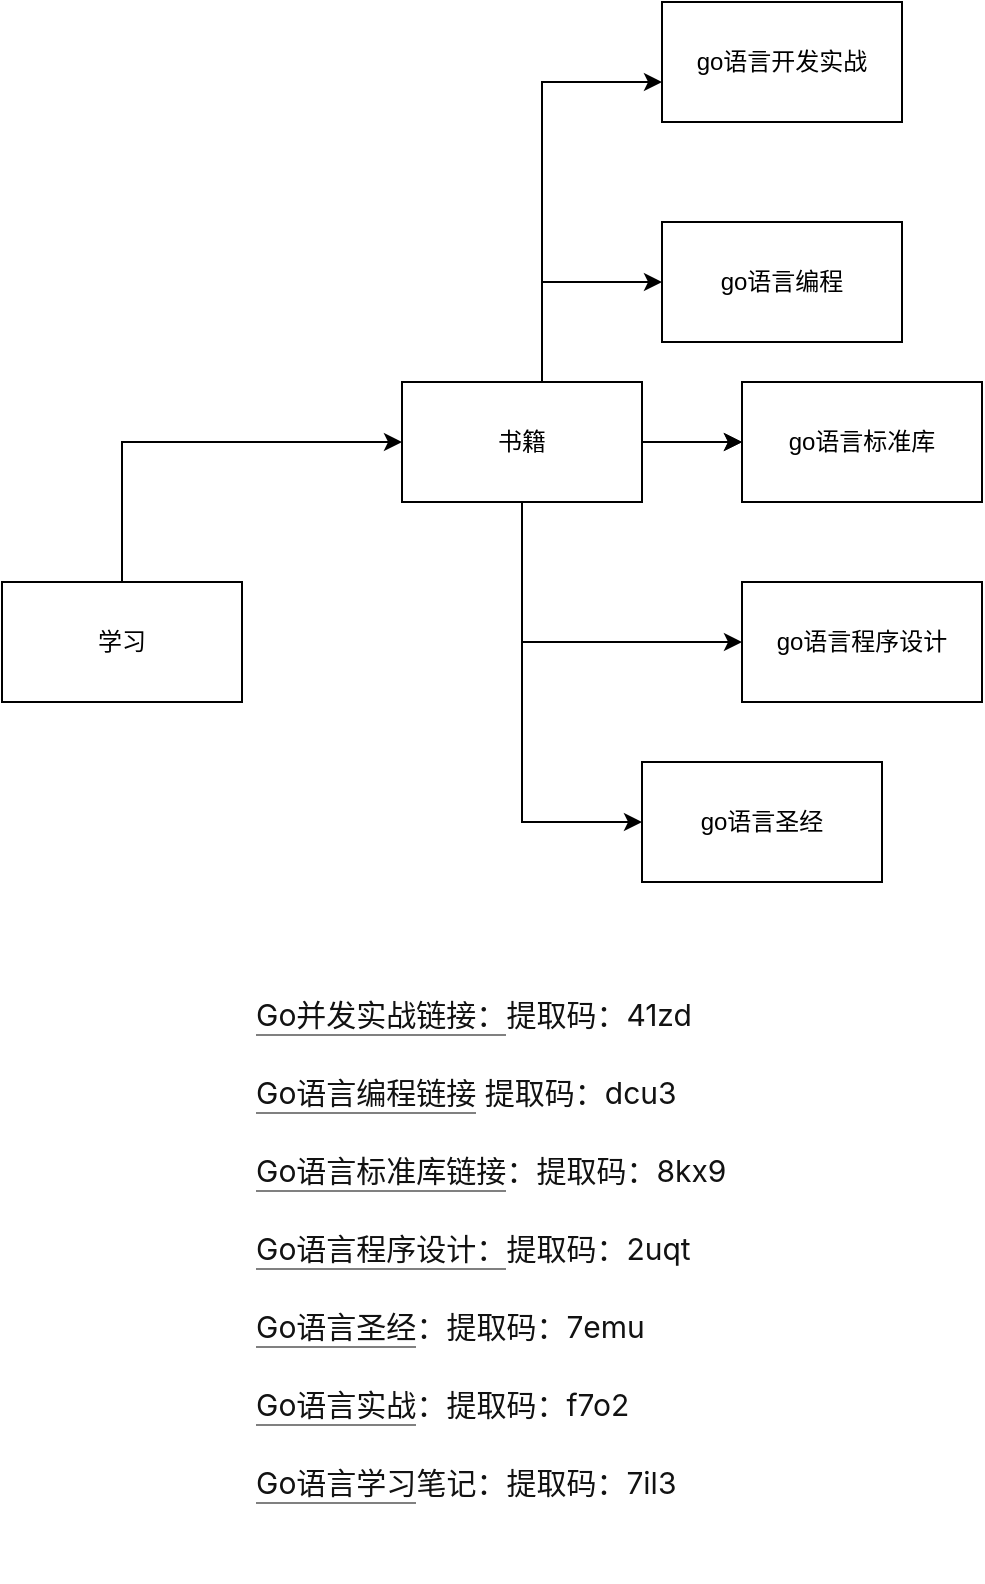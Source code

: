 <mxfile version="21.0.6" type="github">
  <diagram name="第 1 页" id="AM08NWJNplkB4oypfO1E">
    <mxGraphModel dx="1366" dy="1973" grid="1" gridSize="10" guides="1" tooltips="1" connect="1" arrows="1" fold="1" page="1" pageScale="1" pageWidth="827" pageHeight="1169" math="0" shadow="0">
      <root>
        <mxCell id="0" />
        <mxCell id="1" parent="0" />
        <mxCell id="lebmXXuDAcAGATDxGBFP-3" value="" style="edgeStyle=orthogonalEdgeStyle;rounded=0;orthogonalLoop=1;jettySize=auto;html=1;" edge="1" parent="1" source="lebmXXuDAcAGATDxGBFP-1" target="lebmXXuDAcAGATDxGBFP-2">
          <mxGeometry relative="1" as="geometry">
            <Array as="points">
              <mxPoint x="180" y="100" />
            </Array>
          </mxGeometry>
        </mxCell>
        <mxCell id="lebmXXuDAcAGATDxGBFP-1" value="学习" style="rounded=0;whiteSpace=wrap;html=1;" vertex="1" parent="1">
          <mxGeometry x="120" y="170" width="120" height="60" as="geometry" />
        </mxCell>
        <mxCell id="lebmXXuDAcAGATDxGBFP-7" value="" style="edgeStyle=orthogonalEdgeStyle;rounded=0;orthogonalLoop=1;jettySize=auto;html=1;" edge="1" parent="1" source="lebmXXuDAcAGATDxGBFP-2" target="lebmXXuDAcAGATDxGBFP-4">
          <mxGeometry relative="1" as="geometry">
            <Array as="points">
              <mxPoint x="390" y="-80" />
            </Array>
          </mxGeometry>
        </mxCell>
        <mxCell id="lebmXXuDAcAGATDxGBFP-11" style="edgeStyle=orthogonalEdgeStyle;rounded=0;orthogonalLoop=1;jettySize=auto;html=1;entryX=0;entryY=0.5;entryDx=0;entryDy=0;" edge="1" parent="1" source="lebmXXuDAcAGATDxGBFP-2" target="lebmXXuDAcAGATDxGBFP-10">
          <mxGeometry relative="1" as="geometry">
            <Array as="points">
              <mxPoint x="390" y="20" />
            </Array>
          </mxGeometry>
        </mxCell>
        <mxCell id="lebmXXuDAcAGATDxGBFP-14" value="" style="edgeStyle=orthogonalEdgeStyle;rounded=0;orthogonalLoop=1;jettySize=auto;html=1;" edge="1" parent="1" source="lebmXXuDAcAGATDxGBFP-2" target="lebmXXuDAcAGATDxGBFP-13">
          <mxGeometry relative="1" as="geometry" />
        </mxCell>
        <mxCell id="lebmXXuDAcAGATDxGBFP-16" value="" style="edgeStyle=orthogonalEdgeStyle;rounded=0;orthogonalLoop=1;jettySize=auto;html=1;" edge="1" parent="1" source="lebmXXuDAcAGATDxGBFP-2" target="lebmXXuDAcAGATDxGBFP-13">
          <mxGeometry relative="1" as="geometry" />
        </mxCell>
        <mxCell id="lebmXXuDAcAGATDxGBFP-18" value="" style="edgeStyle=orthogonalEdgeStyle;rounded=0;orthogonalLoop=1;jettySize=auto;html=1;" edge="1" parent="1" source="lebmXXuDAcAGATDxGBFP-2" target="lebmXXuDAcAGATDxGBFP-17">
          <mxGeometry relative="1" as="geometry">
            <Array as="points">
              <mxPoint x="380" y="200" />
            </Array>
          </mxGeometry>
        </mxCell>
        <mxCell id="lebmXXuDAcAGATDxGBFP-20" style="edgeStyle=orthogonalEdgeStyle;rounded=0;orthogonalLoop=1;jettySize=auto;html=1;entryX=0;entryY=0.5;entryDx=0;entryDy=0;" edge="1" parent="1" source="lebmXXuDAcAGATDxGBFP-2" target="lebmXXuDAcAGATDxGBFP-19">
          <mxGeometry relative="1" as="geometry" />
        </mxCell>
        <mxCell id="lebmXXuDAcAGATDxGBFP-2" value="书籍" style="rounded=0;whiteSpace=wrap;html=1;" vertex="1" parent="1">
          <mxGeometry x="320" y="70" width="120" height="60" as="geometry" />
        </mxCell>
        <mxCell id="lebmXXuDAcAGATDxGBFP-4" value="go语言开发实战" style="rounded=0;whiteSpace=wrap;html=1;" vertex="1" parent="1">
          <mxGeometry x="450" y="-120" width="120" height="60" as="geometry" />
        </mxCell>
        <mxCell id="lebmXXuDAcAGATDxGBFP-6" value="&lt;p style=&quot;margin: 1.4em 0px; color: rgb(18, 18, 18); font-family: -apple-system, BlinkMacSystemFont, &amp;quot;Helvetica Neue&amp;quot;, &amp;quot;PingFang SC&amp;quot;, &amp;quot;Microsoft YaHei&amp;quot;, &amp;quot;Source Han Sans SC&amp;quot;, &amp;quot;Noto Sans CJK SC&amp;quot;, &amp;quot;WenQuanYi Micro Hei&amp;quot;, sans-serif; font-size: 15px; font-style: normal; font-variant-ligatures: normal; font-variant-caps: normal; font-weight: 400; letter-spacing: normal; orphans: 2; text-align: start; text-indent: 0px; text-transform: none; widows: 2; word-spacing: 0px; -webkit-text-stroke-width: 0px; background-color: rgb(255, 255, 255); text-decoration-thickness: initial; text-decoration-style: initial; text-decoration-color: initial;&quot; data-pid=&quot;pu1XMuix&quot;&gt;&lt;a style=&quot;color: inherit; text-decoration: none; border-bottom: 1px solid rgb(128, 128, 128); cursor: pointer;&quot; data-za-detail-view-id=&quot;1043&quot; rel=&quot;nofollow noreferrer&quot; target=&quot;_blank&quot; class=&quot;wrap external&quot; href=&quot;https://link.zhihu.com/?target=https%3A//pan.baidu.com/s/1sE6RQ5We5ciLtkkWAaSyyQ&quot;&gt;Go并发实战链接：&lt;/a&gt;提取码：41zd&lt;/p&gt;&lt;p style=&quot;margin: 1.4em 0px; color: rgb(18, 18, 18); font-family: -apple-system, BlinkMacSystemFont, &amp;quot;Helvetica Neue&amp;quot;, &amp;quot;PingFang SC&amp;quot;, &amp;quot;Microsoft YaHei&amp;quot;, &amp;quot;Source Han Sans SC&amp;quot;, &amp;quot;Noto Sans CJK SC&amp;quot;, &amp;quot;WenQuanYi Micro Hei&amp;quot;, sans-serif; font-size: 15px; font-style: normal; font-variant-ligatures: normal; font-variant-caps: normal; font-weight: 400; letter-spacing: normal; orphans: 2; text-align: start; text-indent: 0px; text-transform: none; widows: 2; word-spacing: 0px; -webkit-text-stroke-width: 0px; background-color: rgb(255, 255, 255); text-decoration-thickness: initial; text-decoration-style: initial; text-decoration-color: initial;&quot; data-pid=&quot;KCCDLvuJ&quot;&gt;&lt;a style=&quot;color: inherit; text-decoration: none; border-bottom: 1px solid rgb(128, 128, 128); cursor: pointer;&quot; data-za-detail-view-id=&quot;1043&quot; rel=&quot;nofollow noreferrer&quot; target=&quot;_blank&quot; class=&quot;wrap external&quot; href=&quot;https://link.zhihu.com/?target=https%3A//pan.baidu.com/s/1yo_weXsbl_tMXjJrVPMI-A&quot;&gt;Go语言编程链接&lt;/a&gt;&lt;span&gt;&amp;nbsp;&lt;/span&gt;提取码：dcu3&lt;/p&gt;&lt;p style=&quot;margin: 1.4em 0px; color: rgb(18, 18, 18); font-family: -apple-system, BlinkMacSystemFont, &amp;quot;Helvetica Neue&amp;quot;, &amp;quot;PingFang SC&amp;quot;, &amp;quot;Microsoft YaHei&amp;quot;, &amp;quot;Source Han Sans SC&amp;quot;, &amp;quot;Noto Sans CJK SC&amp;quot;, &amp;quot;WenQuanYi Micro Hei&amp;quot;, sans-serif; font-size: 15px; font-style: normal; font-variant-ligatures: normal; font-variant-caps: normal; font-weight: 400; letter-spacing: normal; orphans: 2; text-align: start; text-indent: 0px; text-transform: none; widows: 2; word-spacing: 0px; -webkit-text-stroke-width: 0px; background-color: rgb(255, 255, 255); text-decoration-thickness: initial; text-decoration-style: initial; text-decoration-color: initial;&quot; data-pid=&quot;9ihH2KPv&quot;&gt;&lt;a style=&quot;color: inherit; text-decoration: none; border-bottom: 1px solid rgb(128, 128, 128); cursor: pointer;&quot; data-za-detail-view-id=&quot;1043&quot; rel=&quot;nofollow noreferrer&quot; target=&quot;_blank&quot; class=&quot;wrap external&quot; href=&quot;https://link.zhihu.com/?target=https%3A//pan.baidu.com/s/1MNkUhJT-ZQA5D7-tGAX-Lg&quot;&gt;Go语言标准库链接&lt;/a&gt;：提取码：8kx9&lt;/p&gt;&lt;p style=&quot;margin: 1.4em 0px; color: rgb(18, 18, 18); font-family: -apple-system, BlinkMacSystemFont, &amp;quot;Helvetica Neue&amp;quot;, &amp;quot;PingFang SC&amp;quot;, &amp;quot;Microsoft YaHei&amp;quot;, &amp;quot;Source Han Sans SC&amp;quot;, &amp;quot;Noto Sans CJK SC&amp;quot;, &amp;quot;WenQuanYi Micro Hei&amp;quot;, sans-serif; font-size: 15px; font-style: normal; font-variant-ligatures: normal; font-variant-caps: normal; font-weight: 400; letter-spacing: normal; orphans: 2; text-align: start; text-indent: 0px; text-transform: none; widows: 2; word-spacing: 0px; -webkit-text-stroke-width: 0px; background-color: rgb(255, 255, 255); text-decoration-thickness: initial; text-decoration-style: initial; text-decoration-color: initial;&quot; data-pid=&quot;55BO3k29&quot;&gt;&lt;a style=&quot;color: inherit; text-decoration: none; border-bottom: 1px solid rgb(128, 128, 128); cursor: pointer;&quot; data-za-detail-view-id=&quot;1043&quot; rel=&quot;nofollow noreferrer&quot; target=&quot;_blank&quot; class=&quot;wrap external&quot; href=&quot;https://link.zhihu.com/?target=https%3A//pan.baidu.com/s/1db91f8NGAzhMicPGdxuBPA&quot;&gt;Go语言程序设计：&lt;/a&gt;提取码：2uqt&lt;/p&gt;&lt;p style=&quot;margin: 1.4em 0px; color: rgb(18, 18, 18); font-family: -apple-system, BlinkMacSystemFont, &amp;quot;Helvetica Neue&amp;quot;, &amp;quot;PingFang SC&amp;quot;, &amp;quot;Microsoft YaHei&amp;quot;, &amp;quot;Source Han Sans SC&amp;quot;, &amp;quot;Noto Sans CJK SC&amp;quot;, &amp;quot;WenQuanYi Micro Hei&amp;quot;, sans-serif; font-size: 15px; font-style: normal; font-variant-ligatures: normal; font-variant-caps: normal; font-weight: 400; letter-spacing: normal; orphans: 2; text-align: start; text-indent: 0px; text-transform: none; widows: 2; word-spacing: 0px; -webkit-text-stroke-width: 0px; background-color: rgb(255, 255, 255); text-decoration-thickness: initial; text-decoration-style: initial; text-decoration-color: initial;&quot; data-pid=&quot;l8x5vNpj&quot;&gt;&lt;a style=&quot;color: inherit; text-decoration: none; border-bottom: 1px solid rgb(128, 128, 128); cursor: pointer;&quot; data-za-detail-view-id=&quot;1043&quot; rel=&quot;nofollow noreferrer&quot; target=&quot;_blank&quot; class=&quot;wrap external&quot; href=&quot;https://link.zhihu.com/?target=https%3A//pan.baidu.com/s/19xZJsF8KyCGp2fO4VYvPmA&quot;&gt;Go语言圣经&lt;/a&gt;：提取码：7emu&lt;/p&gt;&lt;p style=&quot;margin: 1.4em 0px; color: rgb(18, 18, 18); font-family: -apple-system, BlinkMacSystemFont, &amp;quot;Helvetica Neue&amp;quot;, &amp;quot;PingFang SC&amp;quot;, &amp;quot;Microsoft YaHei&amp;quot;, &amp;quot;Source Han Sans SC&amp;quot;, &amp;quot;Noto Sans CJK SC&amp;quot;, &amp;quot;WenQuanYi Micro Hei&amp;quot;, sans-serif; font-size: 15px; font-style: normal; font-variant-ligatures: normal; font-variant-caps: normal; font-weight: 400; letter-spacing: normal; orphans: 2; text-align: start; text-indent: 0px; text-transform: none; widows: 2; word-spacing: 0px; -webkit-text-stroke-width: 0px; background-color: rgb(255, 255, 255); text-decoration-thickness: initial; text-decoration-style: initial; text-decoration-color: initial;&quot; data-pid=&quot;iz8coqjZ&quot;&gt;&lt;a style=&quot;color: inherit; text-decoration: none; border-bottom: 1px solid rgb(128, 128, 128); cursor: pointer;&quot; data-za-detail-view-id=&quot;1043&quot; rel=&quot;nofollow noreferrer&quot; target=&quot;_blank&quot; class=&quot;wrap external&quot; href=&quot;https://link.zhihu.com/?target=https%3A//pan.baidu.com/s/143UFM4Uoir_yGRgSgt7hsA&quot;&gt;Go语言实战&lt;/a&gt;：提取码：f7o2&lt;/p&gt;&lt;p style=&quot;margin: 1.4em 0px; color: rgb(18, 18, 18); font-family: -apple-system, BlinkMacSystemFont, &amp;quot;Helvetica Neue&amp;quot;, &amp;quot;PingFang SC&amp;quot;, &amp;quot;Microsoft YaHei&amp;quot;, &amp;quot;Source Han Sans SC&amp;quot;, &amp;quot;Noto Sans CJK SC&amp;quot;, &amp;quot;WenQuanYi Micro Hei&amp;quot;, sans-serif; font-size: 15px; font-style: normal; font-variant-ligatures: normal; font-variant-caps: normal; font-weight: 400; letter-spacing: normal; orphans: 2; text-align: start; text-indent: 0px; text-transform: none; widows: 2; word-spacing: 0px; -webkit-text-stroke-width: 0px; background-color: rgb(255, 255, 255); text-decoration-thickness: initial; text-decoration-style: initial; text-decoration-color: initial;&quot; data-pid=&quot;2B8skWMp&quot;&gt;&lt;a style=&quot;color: inherit; text-decoration: none; border-bottom: 1px solid rgb(128, 128, 128); cursor: pointer;&quot; data-za-detail-view-id=&quot;1043&quot; rel=&quot;nofollow noreferrer&quot; target=&quot;_blank&quot; class=&quot;wrap external&quot; href=&quot;https://link.zhihu.com/?target=https%3A//pan.baidu.com/s/1qnle6ZlgtSYANwjN4spS8Q&quot;&gt;Go语言学习&lt;/a&gt;笔记：提取码：7il3&lt;/p&gt;" style="text;whiteSpace=wrap;html=1;" vertex="1" parent="1">
          <mxGeometry x="245" y="350" width="270" height="320" as="geometry" />
        </mxCell>
        <mxCell id="lebmXXuDAcAGATDxGBFP-10" value="go语言编程" style="rounded=0;whiteSpace=wrap;html=1;" vertex="1" parent="1">
          <mxGeometry x="450" y="-10" width="120" height="60" as="geometry" />
        </mxCell>
        <mxCell id="lebmXXuDAcAGATDxGBFP-13" value="go语言标准库" style="rounded=0;whiteSpace=wrap;html=1;" vertex="1" parent="1">
          <mxGeometry x="490" y="70" width="120" height="60" as="geometry" />
        </mxCell>
        <mxCell id="lebmXXuDAcAGATDxGBFP-17" value="go语言程序设计" style="rounded=0;whiteSpace=wrap;html=1;" vertex="1" parent="1">
          <mxGeometry x="490" y="170" width="120" height="60" as="geometry" />
        </mxCell>
        <mxCell id="lebmXXuDAcAGATDxGBFP-19" value="go语言圣经" style="rounded=0;whiteSpace=wrap;html=1;" vertex="1" parent="1">
          <mxGeometry x="440" y="260" width="120" height="60" as="geometry" />
        </mxCell>
      </root>
    </mxGraphModel>
  </diagram>
</mxfile>

